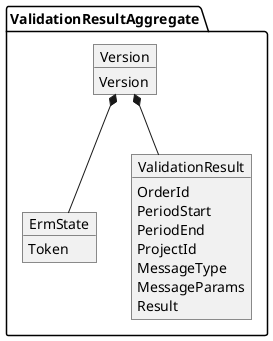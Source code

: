 @startuml

package ValidationResultAggregate {
    object Version {
        Version
    }
    
    object ErmState {
        Token
    }

    object ValidationResult {
        OrderId
        PeriodStart
        PeriodEnd
        ProjectId

        MessageType
        MessageParams
        
        Result
    }
    

    Version *-- ValidationResult
    Version *-- ErmState
}

@enduml
